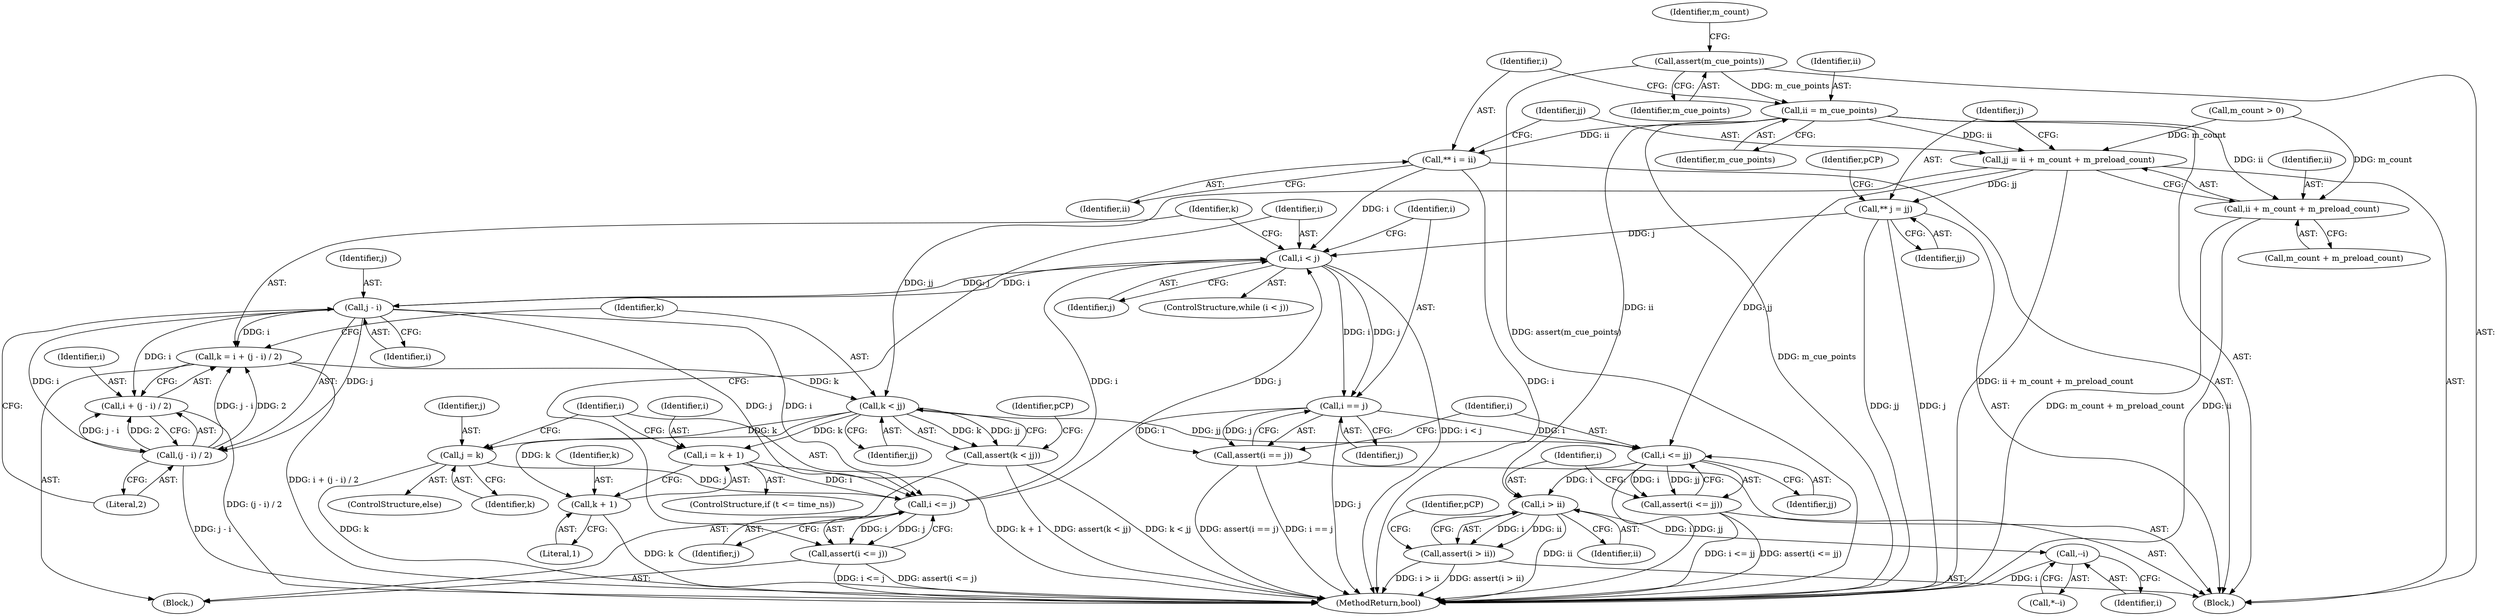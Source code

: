 digraph "1_Android_cc274e2abe8b2a6698a5c47d8aa4bb45f1f9538d_9@API" {
"1000114" [label="(Call,assert(m_cue_points))"];
"1000120" [label="(Call,ii = m_cue_points)"];
"1000124" [label="(Call,** i = ii)"];
"1000164" [label="(Call,i < j)"];
"1000173" [label="(Call,j - i)"];
"1000168" [label="(Call,k = i + (j - i) / 2)"];
"1000178" [label="(Call,k < jj)"];
"1000177" [label="(Call,assert(k < jj))"];
"1000198" [label="(Call,i = k + 1)"];
"1000208" [label="(Call,i <= j)"];
"1000207" [label="(Call,assert(i <= j))"];
"1000200" [label="(Call,k + 1)"];
"1000204" [label="(Call,j = k)"];
"1000216" [label="(Call,i <= jj)"];
"1000215" [label="(Call,assert(i <= jj))"];
"1000220" [label="(Call,i > ii)"];
"1000219" [label="(Call,assert(i > ii))"];
"1000226" [label="(Call,--i)"];
"1000170" [label="(Call,i + (j - i) / 2)"];
"1000172" [label="(Call,(j - i) / 2)"];
"1000212" [label="(Call,i == j)"];
"1000211" [label="(Call,assert(i == j))"];
"1000127" [label="(Call,jj = ii + m_count + m_preload_count)"];
"1000135" [label="(Call,** j = jj)"];
"1000129" [label="(Call,ii + m_count + m_preload_count)"];
"1000182" [label="(Identifier,pCP)"];
"1000166" [label="(Identifier,j)"];
"1000139" [label="(Identifier,pCP)"];
"1000126" [label="(Identifier,ii)"];
"1000175" [label="(Identifier,i)"];
"1000198" [label="(Call,i = k + 1)"];
"1000224" [label="(Identifier,pCP)"];
"1000243" [label="(MethodReturn,bool)"];
"1000128" [label="(Identifier,jj)"];
"1000220" [label="(Call,i > ii)"];
"1000221" [label="(Identifier,i)"];
"1000122" [label="(Identifier,m_cue_points)"];
"1000177" [label="(Call,assert(k < jj))"];
"1000212" [label="(Call,i == j)"];
"1000194" [label="(ControlStructure,if (t <= time_ns))"];
"1000167" [label="(Block,)"];
"1000137" [label="(Identifier,jj)"];
"1000215" [label="(Call,assert(i <= jj))"];
"1000222" [label="(Identifier,ii)"];
"1000130" [label="(Identifier,ii)"];
"1000180" [label="(Identifier,jj)"];
"1000206" [label="(Identifier,k)"];
"1000205" [label="(Identifier,j)"];
"1000225" [label="(Call,*--i)"];
"1000117" [label="(Call,m_count > 0)"];
"1000213" [label="(Identifier,i)"];
"1000204" [label="(Call,j = k)"];
"1000171" [label="(Identifier,i)"];
"1000210" [label="(Identifier,j)"];
"1000165" [label="(Identifier,i)"];
"1000120" [label="(Call,ii = m_cue_points)"];
"1000219" [label="(Call,assert(i > ii))"];
"1000164" [label="(Call,i < j)"];
"1000118" [label="(Identifier,m_count)"];
"1000136" [label="(Identifier,j)"];
"1000135" [label="(Call,** j = jj)"];
"1000169" [label="(Identifier,k)"];
"1000216" [label="(Call,i <= jj)"];
"1000203" [label="(ControlStructure,else)"];
"1000200" [label="(Call,k + 1)"];
"1000214" [label="(Identifier,j)"];
"1000211" [label="(Call,assert(i == j))"];
"1000124" [label="(Call,** i = ii)"];
"1000129" [label="(Call,ii + m_count + m_preload_count)"];
"1000178" [label="(Call,k < jj)"];
"1000217" [label="(Identifier,i)"];
"1000207" [label="(Call,assert(i <= j))"];
"1000131" [label="(Call,m_count + m_preload_count)"];
"1000125" [label="(Identifier,i)"];
"1000127" [label="(Call,jj = ii + m_count + m_preload_count)"];
"1000168" [label="(Call,k = i + (j - i) / 2)"];
"1000163" [label="(ControlStructure,while (i < j))"];
"1000106" [label="(Block,)"];
"1000202" [label="(Literal,1)"];
"1000115" [label="(Identifier,m_cue_points)"];
"1000201" [label="(Identifier,k)"];
"1000179" [label="(Identifier,k)"];
"1000226" [label="(Call,--i)"];
"1000176" [label="(Literal,2)"];
"1000114" [label="(Call,assert(m_cue_points))"];
"1000174" [label="(Identifier,j)"];
"1000170" [label="(Call,i + (j - i) / 2)"];
"1000173" [label="(Call,j - i)"];
"1000218" [label="(Identifier,jj)"];
"1000209" [label="(Identifier,i)"];
"1000172" [label="(Call,(j - i) / 2)"];
"1000208" [label="(Call,i <= j)"];
"1000199" [label="(Identifier,i)"];
"1000121" [label="(Identifier,ii)"];
"1000227" [label="(Identifier,i)"];
"1000114" -> "1000106"  [label="AST: "];
"1000114" -> "1000115"  [label="CFG: "];
"1000115" -> "1000114"  [label="AST: "];
"1000118" -> "1000114"  [label="CFG: "];
"1000114" -> "1000243"  [label="DDG: assert(m_cue_points)"];
"1000114" -> "1000120"  [label="DDG: m_cue_points"];
"1000120" -> "1000106"  [label="AST: "];
"1000120" -> "1000122"  [label="CFG: "];
"1000121" -> "1000120"  [label="AST: "];
"1000122" -> "1000120"  [label="AST: "];
"1000125" -> "1000120"  [label="CFG: "];
"1000120" -> "1000243"  [label="DDG: m_cue_points"];
"1000120" -> "1000124"  [label="DDG: ii"];
"1000120" -> "1000127"  [label="DDG: ii"];
"1000120" -> "1000129"  [label="DDG: ii"];
"1000120" -> "1000220"  [label="DDG: ii"];
"1000124" -> "1000106"  [label="AST: "];
"1000124" -> "1000126"  [label="CFG: "];
"1000125" -> "1000124"  [label="AST: "];
"1000126" -> "1000124"  [label="AST: "];
"1000128" -> "1000124"  [label="CFG: "];
"1000124" -> "1000243"  [label="DDG: i"];
"1000124" -> "1000164"  [label="DDG: i"];
"1000164" -> "1000163"  [label="AST: "];
"1000164" -> "1000166"  [label="CFG: "];
"1000165" -> "1000164"  [label="AST: "];
"1000166" -> "1000164"  [label="AST: "];
"1000169" -> "1000164"  [label="CFG: "];
"1000213" -> "1000164"  [label="CFG: "];
"1000164" -> "1000243"  [label="DDG: i < j"];
"1000208" -> "1000164"  [label="DDG: i"];
"1000208" -> "1000164"  [label="DDG: j"];
"1000135" -> "1000164"  [label="DDG: j"];
"1000164" -> "1000173"  [label="DDG: j"];
"1000164" -> "1000173"  [label="DDG: i"];
"1000164" -> "1000212"  [label="DDG: i"];
"1000164" -> "1000212"  [label="DDG: j"];
"1000173" -> "1000172"  [label="AST: "];
"1000173" -> "1000175"  [label="CFG: "];
"1000174" -> "1000173"  [label="AST: "];
"1000175" -> "1000173"  [label="AST: "];
"1000176" -> "1000173"  [label="CFG: "];
"1000173" -> "1000168"  [label="DDG: i"];
"1000173" -> "1000170"  [label="DDG: i"];
"1000173" -> "1000172"  [label="DDG: j"];
"1000173" -> "1000172"  [label="DDG: i"];
"1000173" -> "1000208"  [label="DDG: i"];
"1000173" -> "1000208"  [label="DDG: j"];
"1000168" -> "1000167"  [label="AST: "];
"1000168" -> "1000170"  [label="CFG: "];
"1000169" -> "1000168"  [label="AST: "];
"1000170" -> "1000168"  [label="AST: "];
"1000179" -> "1000168"  [label="CFG: "];
"1000168" -> "1000243"  [label="DDG: i + (j - i) / 2"];
"1000172" -> "1000168"  [label="DDG: j - i"];
"1000172" -> "1000168"  [label="DDG: 2"];
"1000168" -> "1000178"  [label="DDG: k"];
"1000178" -> "1000177"  [label="AST: "];
"1000178" -> "1000180"  [label="CFG: "];
"1000179" -> "1000178"  [label="AST: "];
"1000180" -> "1000178"  [label="AST: "];
"1000177" -> "1000178"  [label="CFG: "];
"1000178" -> "1000177"  [label="DDG: k"];
"1000178" -> "1000177"  [label="DDG: jj"];
"1000127" -> "1000178"  [label="DDG: jj"];
"1000178" -> "1000198"  [label="DDG: k"];
"1000178" -> "1000200"  [label="DDG: k"];
"1000178" -> "1000204"  [label="DDG: k"];
"1000178" -> "1000216"  [label="DDG: jj"];
"1000177" -> "1000167"  [label="AST: "];
"1000182" -> "1000177"  [label="CFG: "];
"1000177" -> "1000243"  [label="DDG: k < jj"];
"1000177" -> "1000243"  [label="DDG: assert(k < jj)"];
"1000198" -> "1000194"  [label="AST: "];
"1000198" -> "1000200"  [label="CFG: "];
"1000199" -> "1000198"  [label="AST: "];
"1000200" -> "1000198"  [label="AST: "];
"1000209" -> "1000198"  [label="CFG: "];
"1000198" -> "1000243"  [label="DDG: k + 1"];
"1000198" -> "1000208"  [label="DDG: i"];
"1000208" -> "1000207"  [label="AST: "];
"1000208" -> "1000210"  [label="CFG: "];
"1000209" -> "1000208"  [label="AST: "];
"1000210" -> "1000208"  [label="AST: "];
"1000207" -> "1000208"  [label="CFG: "];
"1000208" -> "1000207"  [label="DDG: i"];
"1000208" -> "1000207"  [label="DDG: j"];
"1000204" -> "1000208"  [label="DDG: j"];
"1000207" -> "1000167"  [label="AST: "];
"1000165" -> "1000207"  [label="CFG: "];
"1000207" -> "1000243"  [label="DDG: i <= j"];
"1000207" -> "1000243"  [label="DDG: assert(i <= j)"];
"1000200" -> "1000202"  [label="CFG: "];
"1000201" -> "1000200"  [label="AST: "];
"1000202" -> "1000200"  [label="AST: "];
"1000200" -> "1000243"  [label="DDG: k"];
"1000204" -> "1000203"  [label="AST: "];
"1000204" -> "1000206"  [label="CFG: "];
"1000205" -> "1000204"  [label="AST: "];
"1000206" -> "1000204"  [label="AST: "];
"1000209" -> "1000204"  [label="CFG: "];
"1000204" -> "1000243"  [label="DDG: k"];
"1000216" -> "1000215"  [label="AST: "];
"1000216" -> "1000218"  [label="CFG: "];
"1000217" -> "1000216"  [label="AST: "];
"1000218" -> "1000216"  [label="AST: "];
"1000215" -> "1000216"  [label="CFG: "];
"1000216" -> "1000243"  [label="DDG: jj"];
"1000216" -> "1000215"  [label="DDG: i"];
"1000216" -> "1000215"  [label="DDG: jj"];
"1000212" -> "1000216"  [label="DDG: i"];
"1000127" -> "1000216"  [label="DDG: jj"];
"1000216" -> "1000220"  [label="DDG: i"];
"1000215" -> "1000106"  [label="AST: "];
"1000221" -> "1000215"  [label="CFG: "];
"1000215" -> "1000243"  [label="DDG: i <= jj"];
"1000215" -> "1000243"  [label="DDG: assert(i <= jj)"];
"1000220" -> "1000219"  [label="AST: "];
"1000220" -> "1000222"  [label="CFG: "];
"1000221" -> "1000220"  [label="AST: "];
"1000222" -> "1000220"  [label="AST: "];
"1000219" -> "1000220"  [label="CFG: "];
"1000220" -> "1000243"  [label="DDG: ii"];
"1000220" -> "1000219"  [label="DDG: i"];
"1000220" -> "1000219"  [label="DDG: ii"];
"1000220" -> "1000226"  [label="DDG: i"];
"1000219" -> "1000106"  [label="AST: "];
"1000224" -> "1000219"  [label="CFG: "];
"1000219" -> "1000243"  [label="DDG: assert(i > ii)"];
"1000219" -> "1000243"  [label="DDG: i > ii"];
"1000226" -> "1000225"  [label="AST: "];
"1000226" -> "1000227"  [label="CFG: "];
"1000227" -> "1000226"  [label="AST: "];
"1000225" -> "1000226"  [label="CFG: "];
"1000226" -> "1000243"  [label="DDG: i"];
"1000170" -> "1000172"  [label="CFG: "];
"1000171" -> "1000170"  [label="AST: "];
"1000172" -> "1000170"  [label="AST: "];
"1000170" -> "1000243"  [label="DDG: (j - i) / 2"];
"1000172" -> "1000170"  [label="DDG: j - i"];
"1000172" -> "1000170"  [label="DDG: 2"];
"1000172" -> "1000176"  [label="CFG: "];
"1000176" -> "1000172"  [label="AST: "];
"1000172" -> "1000243"  [label="DDG: j - i"];
"1000212" -> "1000211"  [label="AST: "];
"1000212" -> "1000214"  [label="CFG: "];
"1000213" -> "1000212"  [label="AST: "];
"1000214" -> "1000212"  [label="AST: "];
"1000211" -> "1000212"  [label="CFG: "];
"1000212" -> "1000243"  [label="DDG: j"];
"1000212" -> "1000211"  [label="DDG: i"];
"1000212" -> "1000211"  [label="DDG: j"];
"1000211" -> "1000106"  [label="AST: "];
"1000217" -> "1000211"  [label="CFG: "];
"1000211" -> "1000243"  [label="DDG: i == j"];
"1000211" -> "1000243"  [label="DDG: assert(i == j)"];
"1000127" -> "1000106"  [label="AST: "];
"1000127" -> "1000129"  [label="CFG: "];
"1000128" -> "1000127"  [label="AST: "];
"1000129" -> "1000127"  [label="AST: "];
"1000136" -> "1000127"  [label="CFG: "];
"1000127" -> "1000243"  [label="DDG: ii + m_count + m_preload_count"];
"1000117" -> "1000127"  [label="DDG: m_count"];
"1000127" -> "1000135"  [label="DDG: jj"];
"1000135" -> "1000106"  [label="AST: "];
"1000135" -> "1000137"  [label="CFG: "];
"1000136" -> "1000135"  [label="AST: "];
"1000137" -> "1000135"  [label="AST: "];
"1000139" -> "1000135"  [label="CFG: "];
"1000135" -> "1000243"  [label="DDG: jj"];
"1000135" -> "1000243"  [label="DDG: j"];
"1000129" -> "1000131"  [label="CFG: "];
"1000130" -> "1000129"  [label="AST: "];
"1000131" -> "1000129"  [label="AST: "];
"1000129" -> "1000243"  [label="DDG: ii"];
"1000129" -> "1000243"  [label="DDG: m_count + m_preload_count"];
"1000117" -> "1000129"  [label="DDG: m_count"];
}
